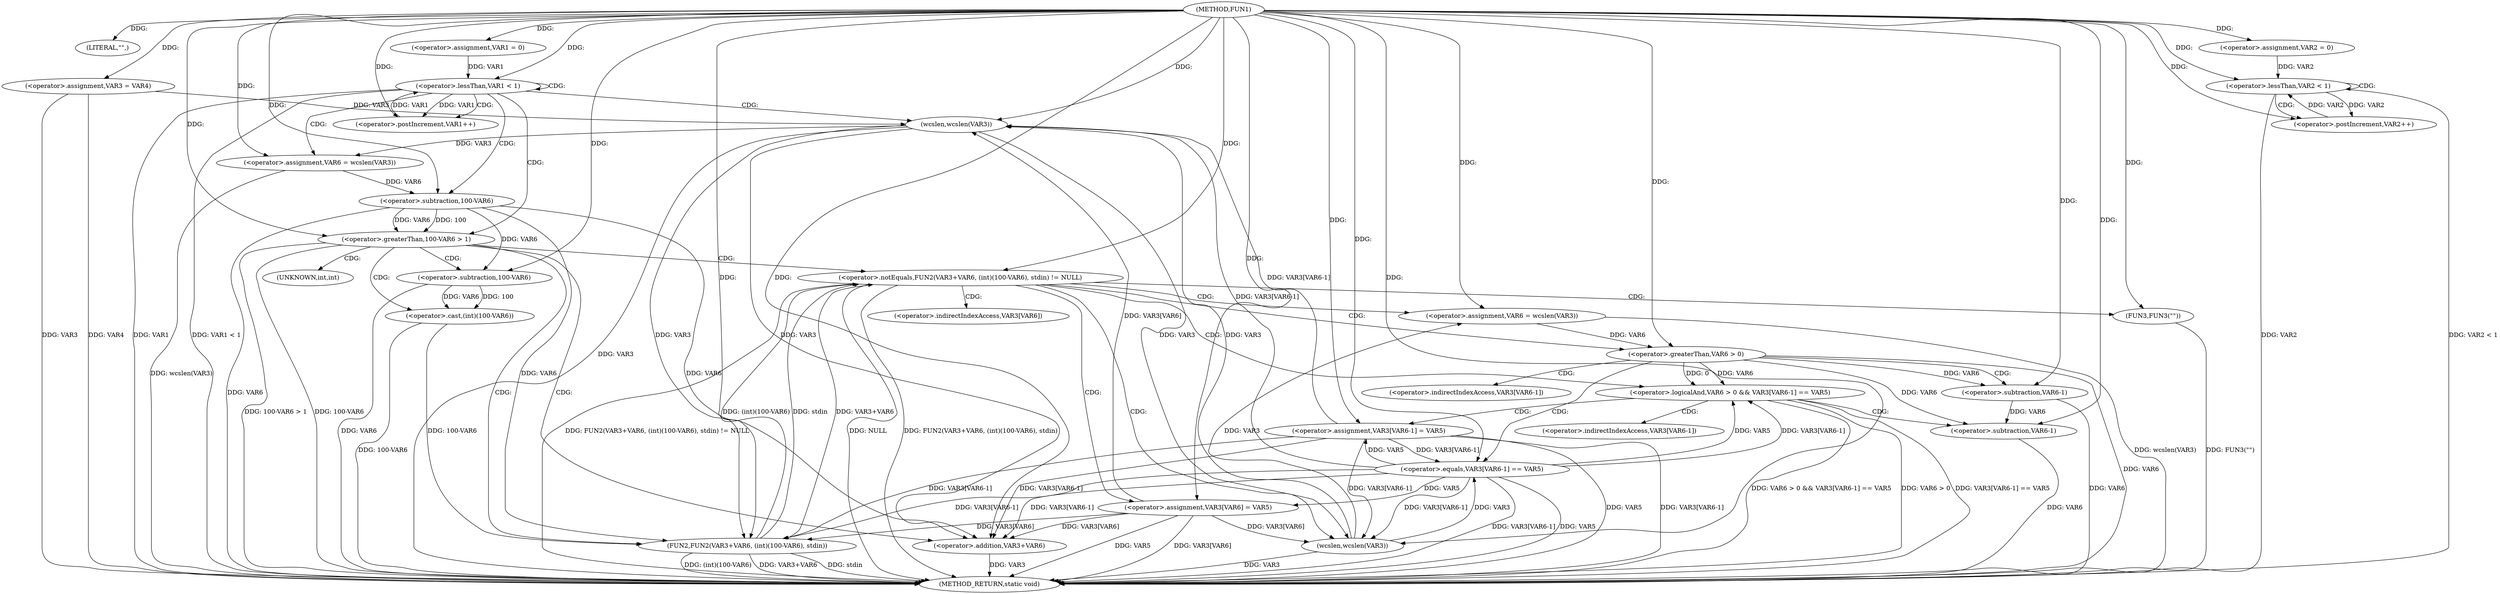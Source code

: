 digraph FUN1 {  
"1000100" [label = "(METHOD,FUN1)" ]
"1000189" [label = "(METHOD_RETURN,static void)" ]
"1000105" [label = "(LITERAL,\"\",)" ]
"1000106" [label = "(<operator>.assignment,VAR3 = VAR4)" ]
"1000110" [label = "(<operator>.assignment,VAR1 = 0)" ]
"1000113" [label = "(<operator>.lessThan,VAR1 < 1)" ]
"1000116" [label = "(<operator>.postIncrement,VAR1++)" ]
"1000121" [label = "(<operator>.assignment,VAR6 = wcslen(VAR3))" ]
"1000123" [label = "(wcslen,wcslen(VAR3))" ]
"1000126" [label = "(<operator>.greaterThan,100-VAR6 > 1)" ]
"1000127" [label = "(<operator>.subtraction,100-VAR6)" ]
"1000133" [label = "(<operator>.notEquals,FUN2(VAR3+VAR6, (int)(100-VAR6), stdin) != NULL)" ]
"1000134" [label = "(FUN2,FUN2(VAR3+VAR6, (int)(100-VAR6), stdin))" ]
"1000135" [label = "(<operator>.addition,VAR3+VAR6)" ]
"1000138" [label = "(<operator>.cast,(int)(100-VAR6))" ]
"1000140" [label = "(<operator>.subtraction,100-VAR6)" ]
"1000146" [label = "(<operator>.assignment,VAR6 = wcslen(VAR3))" ]
"1000148" [label = "(wcslen,wcslen(VAR3))" ]
"1000151" [label = "(<operator>.logicalAnd,VAR6 > 0 && VAR3[VAR6-1] == VAR5)" ]
"1000152" [label = "(<operator>.greaterThan,VAR6 > 0)" ]
"1000155" [label = "(<operator>.equals,VAR3[VAR6-1] == VAR5)" ]
"1000158" [label = "(<operator>.subtraction,VAR6-1)" ]
"1000163" [label = "(<operator>.assignment,VAR3[VAR6-1] = VAR5)" ]
"1000166" [label = "(<operator>.subtraction,VAR6-1)" ]
"1000172" [label = "(FUN3,FUN3(\"\"))" ]
"1000174" [label = "(<operator>.assignment,VAR3[VAR6] = VAR5)" ]
"1000180" [label = "(<operator>.assignment,VAR2 = 0)" ]
"1000183" [label = "(<operator>.lessThan,VAR2 < 1)" ]
"1000186" [label = "(<operator>.postIncrement,VAR2++)" ]
"1000139" [label = "(UNKNOWN,int,int)" ]
"1000156" [label = "(<operator>.indirectIndexAccess,VAR3[VAR6-1])" ]
"1000164" [label = "(<operator>.indirectIndexAccess,VAR3[VAR6-1])" ]
"1000175" [label = "(<operator>.indirectIndexAccess,VAR3[VAR6])" ]
  "1000106" -> "1000189"  [ label = "DDG: VAR4"] 
  "1000163" -> "1000189"  [ label = "DDG: VAR5"] 
  "1000113" -> "1000189"  [ label = "DDG: VAR1"] 
  "1000121" -> "1000189"  [ label = "DDG: wcslen(VAR3)"] 
  "1000133" -> "1000189"  [ label = "DDG: FUN2(VAR3+VAR6, (int)(100-VAR6), stdin) != NULL"] 
  "1000123" -> "1000189"  [ label = "DDG: VAR3"] 
  "1000174" -> "1000189"  [ label = "DDG: VAR5"] 
  "1000158" -> "1000189"  [ label = "DDG: VAR6"] 
  "1000163" -> "1000189"  [ label = "DDG: VAR3[VAR6-1]"] 
  "1000126" -> "1000189"  [ label = "DDG: 100-VAR6 > 1"] 
  "1000172" -> "1000189"  [ label = "DDG: FUN3(\"\")"] 
  "1000140" -> "1000189"  [ label = "DDG: VAR6"] 
  "1000106" -> "1000189"  [ label = "DDG: VAR3"] 
  "1000151" -> "1000189"  [ label = "DDG: VAR6 > 0 && VAR3[VAR6-1] == VAR5"] 
  "1000138" -> "1000189"  [ label = "DDG: 100-VAR6"] 
  "1000183" -> "1000189"  [ label = "DDG: VAR2"] 
  "1000151" -> "1000189"  [ label = "DDG: VAR6 > 0"] 
  "1000127" -> "1000189"  [ label = "DDG: VAR6"] 
  "1000151" -> "1000189"  [ label = "DDG: VAR3[VAR6-1] == VAR5"] 
  "1000133" -> "1000189"  [ label = "DDG: NULL"] 
  "1000166" -> "1000189"  [ label = "DDG: VAR6"] 
  "1000133" -> "1000189"  [ label = "DDG: FUN2(VAR3+VAR6, (int)(100-VAR6), stdin)"] 
  "1000148" -> "1000189"  [ label = "DDG: VAR3"] 
  "1000146" -> "1000189"  [ label = "DDG: wcslen(VAR3)"] 
  "1000126" -> "1000189"  [ label = "DDG: 100-VAR6"] 
  "1000152" -> "1000189"  [ label = "DDG: VAR6"] 
  "1000134" -> "1000189"  [ label = "DDG: VAR3+VAR6"] 
  "1000113" -> "1000189"  [ label = "DDG: VAR1 < 1"] 
  "1000134" -> "1000189"  [ label = "DDG: stdin"] 
  "1000135" -> "1000189"  [ label = "DDG: VAR3"] 
  "1000155" -> "1000189"  [ label = "DDG: VAR3[VAR6-1]"] 
  "1000134" -> "1000189"  [ label = "DDG: (int)(100-VAR6)"] 
  "1000155" -> "1000189"  [ label = "DDG: VAR5"] 
  "1000183" -> "1000189"  [ label = "DDG: VAR2 < 1"] 
  "1000174" -> "1000189"  [ label = "DDG: VAR3[VAR6]"] 
  "1000100" -> "1000105"  [ label = "DDG: "] 
  "1000100" -> "1000106"  [ label = "DDG: "] 
  "1000100" -> "1000110"  [ label = "DDG: "] 
  "1000116" -> "1000113"  [ label = "DDG: VAR1"] 
  "1000110" -> "1000113"  [ label = "DDG: VAR1"] 
  "1000100" -> "1000113"  [ label = "DDG: "] 
  "1000113" -> "1000116"  [ label = "DDG: VAR1"] 
  "1000100" -> "1000116"  [ label = "DDG: "] 
  "1000123" -> "1000121"  [ label = "DDG: VAR3"] 
  "1000100" -> "1000121"  [ label = "DDG: "] 
  "1000163" -> "1000123"  [ label = "DDG: VAR3[VAR6-1]"] 
  "1000106" -> "1000123"  [ label = "DDG: VAR3"] 
  "1000148" -> "1000123"  [ label = "DDG: VAR3"] 
  "1000155" -> "1000123"  [ label = "DDG: VAR3[VAR6-1]"] 
  "1000174" -> "1000123"  [ label = "DDG: VAR3[VAR6]"] 
  "1000100" -> "1000123"  [ label = "DDG: "] 
  "1000127" -> "1000126"  [ label = "DDG: 100"] 
  "1000127" -> "1000126"  [ label = "DDG: VAR6"] 
  "1000100" -> "1000127"  [ label = "DDG: "] 
  "1000121" -> "1000127"  [ label = "DDG: VAR6"] 
  "1000100" -> "1000126"  [ label = "DDG: "] 
  "1000134" -> "1000133"  [ label = "DDG: VAR3+VAR6"] 
  "1000134" -> "1000133"  [ label = "DDG: (int)(100-VAR6)"] 
  "1000134" -> "1000133"  [ label = "DDG: stdin"] 
  "1000163" -> "1000134"  [ label = "DDG: VAR3[VAR6-1]"] 
  "1000155" -> "1000134"  [ label = "DDG: VAR3[VAR6-1]"] 
  "1000174" -> "1000134"  [ label = "DDG: VAR3[VAR6]"] 
  "1000123" -> "1000134"  [ label = "DDG: VAR3"] 
  "1000100" -> "1000134"  [ label = "DDG: "] 
  "1000127" -> "1000134"  [ label = "DDG: VAR6"] 
  "1000163" -> "1000135"  [ label = "DDG: VAR3[VAR6-1]"] 
  "1000155" -> "1000135"  [ label = "DDG: VAR3[VAR6-1]"] 
  "1000174" -> "1000135"  [ label = "DDG: VAR3[VAR6]"] 
  "1000123" -> "1000135"  [ label = "DDG: VAR3"] 
  "1000100" -> "1000135"  [ label = "DDG: "] 
  "1000127" -> "1000135"  [ label = "DDG: VAR6"] 
  "1000138" -> "1000134"  [ label = "DDG: 100-VAR6"] 
  "1000140" -> "1000138"  [ label = "DDG: 100"] 
  "1000140" -> "1000138"  [ label = "DDG: VAR6"] 
  "1000100" -> "1000140"  [ label = "DDG: "] 
  "1000127" -> "1000140"  [ label = "DDG: VAR6"] 
  "1000100" -> "1000133"  [ label = "DDG: "] 
  "1000148" -> "1000146"  [ label = "DDG: VAR3"] 
  "1000100" -> "1000146"  [ label = "DDG: "] 
  "1000163" -> "1000148"  [ label = "DDG: VAR3[VAR6-1]"] 
  "1000155" -> "1000148"  [ label = "DDG: VAR3[VAR6-1]"] 
  "1000174" -> "1000148"  [ label = "DDG: VAR3[VAR6]"] 
  "1000100" -> "1000148"  [ label = "DDG: "] 
  "1000123" -> "1000148"  [ label = "DDG: VAR3"] 
  "1000152" -> "1000151"  [ label = "DDG: VAR6"] 
  "1000152" -> "1000151"  [ label = "DDG: 0"] 
  "1000146" -> "1000152"  [ label = "DDG: VAR6"] 
  "1000100" -> "1000152"  [ label = "DDG: "] 
  "1000155" -> "1000151"  [ label = "DDG: VAR3[VAR6-1]"] 
  "1000155" -> "1000151"  [ label = "DDG: VAR5"] 
  "1000163" -> "1000155"  [ label = "DDG: VAR3[VAR6-1]"] 
  "1000148" -> "1000155"  [ label = "DDG: VAR3"] 
  "1000152" -> "1000158"  [ label = "DDG: VAR6"] 
  "1000100" -> "1000158"  [ label = "DDG: "] 
  "1000100" -> "1000155"  [ label = "DDG: "] 
  "1000155" -> "1000163"  [ label = "DDG: VAR5"] 
  "1000100" -> "1000163"  [ label = "DDG: "] 
  "1000158" -> "1000166"  [ label = "DDG: VAR6"] 
  "1000152" -> "1000166"  [ label = "DDG: VAR6"] 
  "1000100" -> "1000166"  [ label = "DDG: "] 
  "1000100" -> "1000172"  [ label = "DDG: "] 
  "1000155" -> "1000174"  [ label = "DDG: VAR5"] 
  "1000100" -> "1000174"  [ label = "DDG: "] 
  "1000100" -> "1000180"  [ label = "DDG: "] 
  "1000186" -> "1000183"  [ label = "DDG: VAR2"] 
  "1000180" -> "1000183"  [ label = "DDG: VAR2"] 
  "1000100" -> "1000183"  [ label = "DDG: "] 
  "1000183" -> "1000186"  [ label = "DDG: VAR2"] 
  "1000100" -> "1000186"  [ label = "DDG: "] 
  "1000113" -> "1000127"  [ label = "CDG: "] 
  "1000113" -> "1000121"  [ label = "CDG: "] 
  "1000113" -> "1000116"  [ label = "CDG: "] 
  "1000113" -> "1000113"  [ label = "CDG: "] 
  "1000113" -> "1000126"  [ label = "CDG: "] 
  "1000113" -> "1000123"  [ label = "CDG: "] 
  "1000126" -> "1000139"  [ label = "CDG: "] 
  "1000126" -> "1000135"  [ label = "CDG: "] 
  "1000126" -> "1000133"  [ label = "CDG: "] 
  "1000126" -> "1000140"  [ label = "CDG: "] 
  "1000126" -> "1000138"  [ label = "CDG: "] 
  "1000126" -> "1000134"  [ label = "CDG: "] 
  "1000133" -> "1000174"  [ label = "CDG: "] 
  "1000133" -> "1000152"  [ label = "CDG: "] 
  "1000133" -> "1000148"  [ label = "CDG: "] 
  "1000133" -> "1000172"  [ label = "CDG: "] 
  "1000133" -> "1000175"  [ label = "CDG: "] 
  "1000133" -> "1000151"  [ label = "CDG: "] 
  "1000133" -> "1000146"  [ label = "CDG: "] 
  "1000151" -> "1000164"  [ label = "CDG: "] 
  "1000151" -> "1000166"  [ label = "CDG: "] 
  "1000151" -> "1000163"  [ label = "CDG: "] 
  "1000152" -> "1000156"  [ label = "CDG: "] 
  "1000152" -> "1000158"  [ label = "CDG: "] 
  "1000152" -> "1000155"  [ label = "CDG: "] 
  "1000183" -> "1000186"  [ label = "CDG: "] 
  "1000183" -> "1000183"  [ label = "CDG: "] 
}
